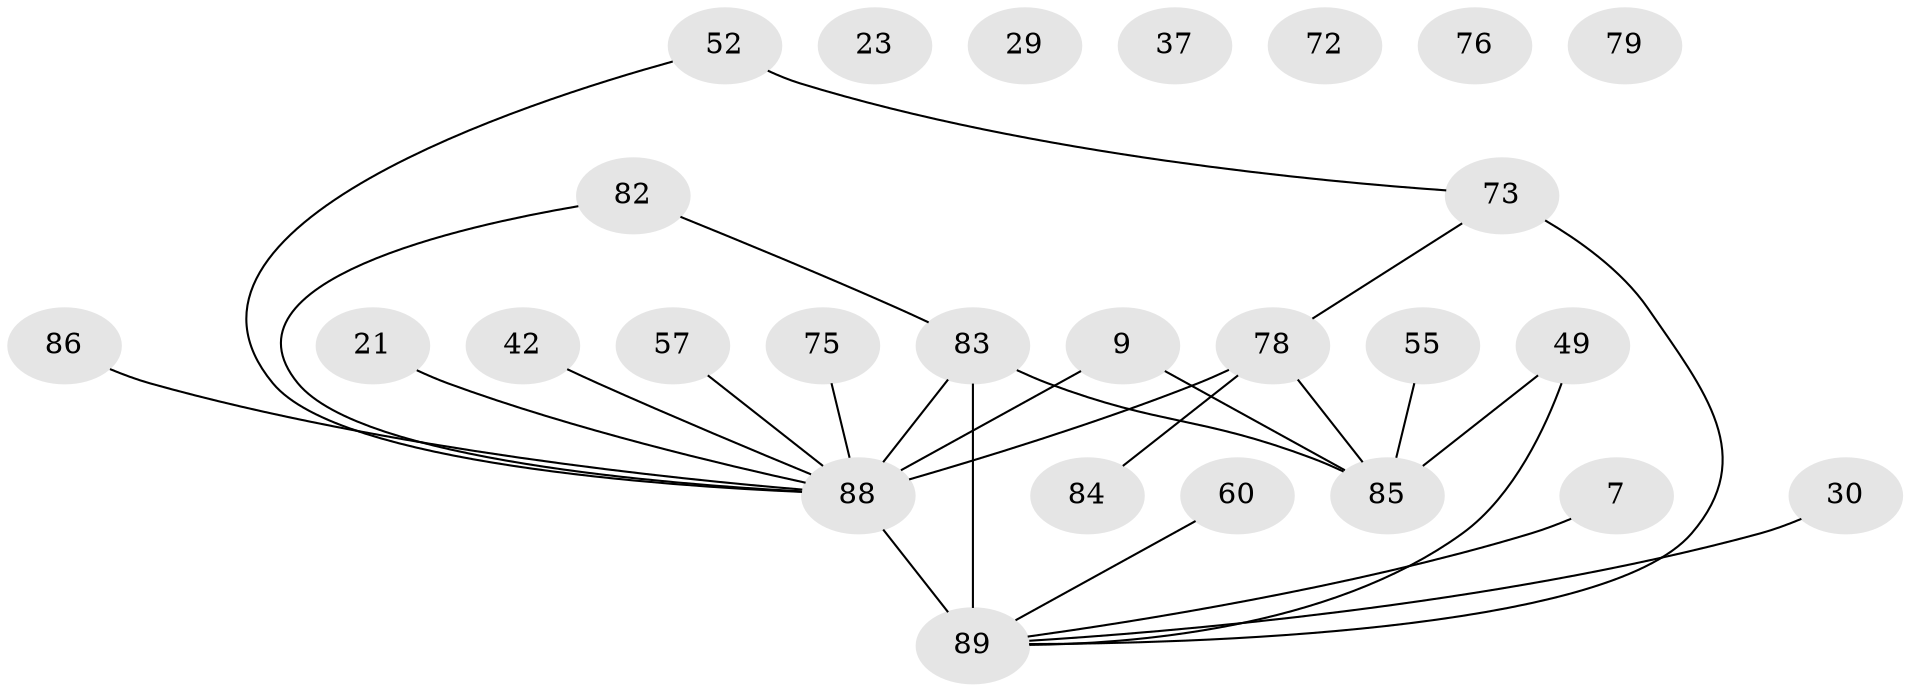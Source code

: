 // original degree distribution, {1: 0.2247191011235955, 2: 0.25842696629213485, 3: 0.16853932584269662, 4: 0.15730337078651685, 5: 0.10112359550561797, 6: 0.0449438202247191, 0: 0.0449438202247191}
// Generated by graph-tools (version 1.1) at 2025/44/03/04/25 21:44:16]
// undirected, 26 vertices, 26 edges
graph export_dot {
graph [start="1"]
  node [color=gray90,style=filled];
  7;
  9;
  21;
  23;
  29;
  30;
  37;
  42;
  49 [super="+47"];
  52;
  55;
  57 [super="+11"];
  60;
  72 [super="+59"];
  73 [super="+56+45"];
  75;
  76 [super="+63"];
  78 [super="+43+74"];
  79;
  82 [super="+65+40+70"];
  83 [super="+53+66+46"];
  84 [super="+14"];
  85 [super="+61"];
  86;
  88 [super="+80+24+20+54+77"];
  89 [super="+28+64+87"];
  7 -- 89;
  9 -- 85;
  9 -- 88;
  21 -- 88;
  30 -- 89;
  42 -- 88;
  49 -- 85 [weight=2];
  49 -- 89 [weight=3];
  52 -- 73;
  52 -- 88;
  55 -- 85;
  57 -- 88;
  60 -- 89;
  73 -- 78 [weight=2];
  73 -- 89 [weight=3];
  75 -- 88;
  78 -- 84;
  78 -- 85;
  78 -- 88 [weight=6];
  82 -- 83 [weight=2];
  82 -- 88 [weight=2];
  83 -- 85 [weight=2];
  83 -- 89 [weight=5];
  83 -- 88;
  86 -- 88;
  88 -- 89 [weight=9];
}
